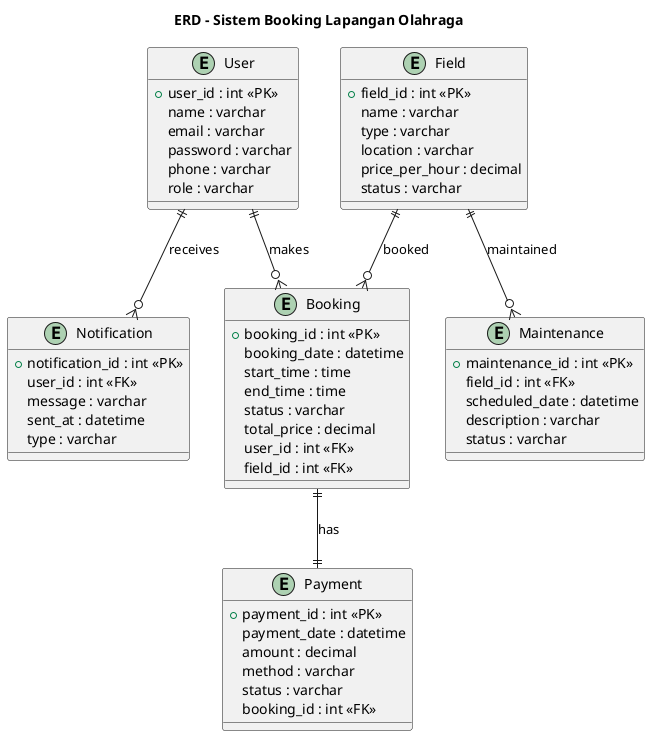 @startuml
title ERD - Sistem Booking Lapangan Olahraga

entity User {
  +user_id : int <<PK>>
  name : varchar
  email : varchar
  password : varchar
  phone : varchar
  role : varchar
}

entity Field {
  +field_id : int <<PK>>
  name : varchar
  type : varchar
  location : varchar
  price_per_hour : decimal
  status : varchar
}

entity Booking {
  +booking_id : int <<PK>>
  booking_date : datetime
  start_time : time
  end_time : time
  status : varchar
  total_price : decimal
  user_id : int <<FK>>
  field_id : int <<FK>>
}

entity Payment {
  +payment_id : int <<PK>>
  payment_date : datetime
  amount : decimal
  method : varchar
  status : varchar
  booking_id : int <<FK>>
}

entity Notification {
  +notification_id : int <<PK>>
  user_id : int <<FK>>
  message : varchar
  sent_at : datetime
  type : varchar
}

entity Maintenance {
  +maintenance_id : int <<PK>>
  field_id : int <<FK>>
  scheduled_date : datetime
  description : varchar
  status : varchar
}

User ||--o{ Booking : "makes"
Field ||--o{ Booking : "booked"
Booking ||--|| Payment : "has"
User ||--o{ Notification : "receives"
Field ||--o{ Maintenance : "maintained"

@enduml
